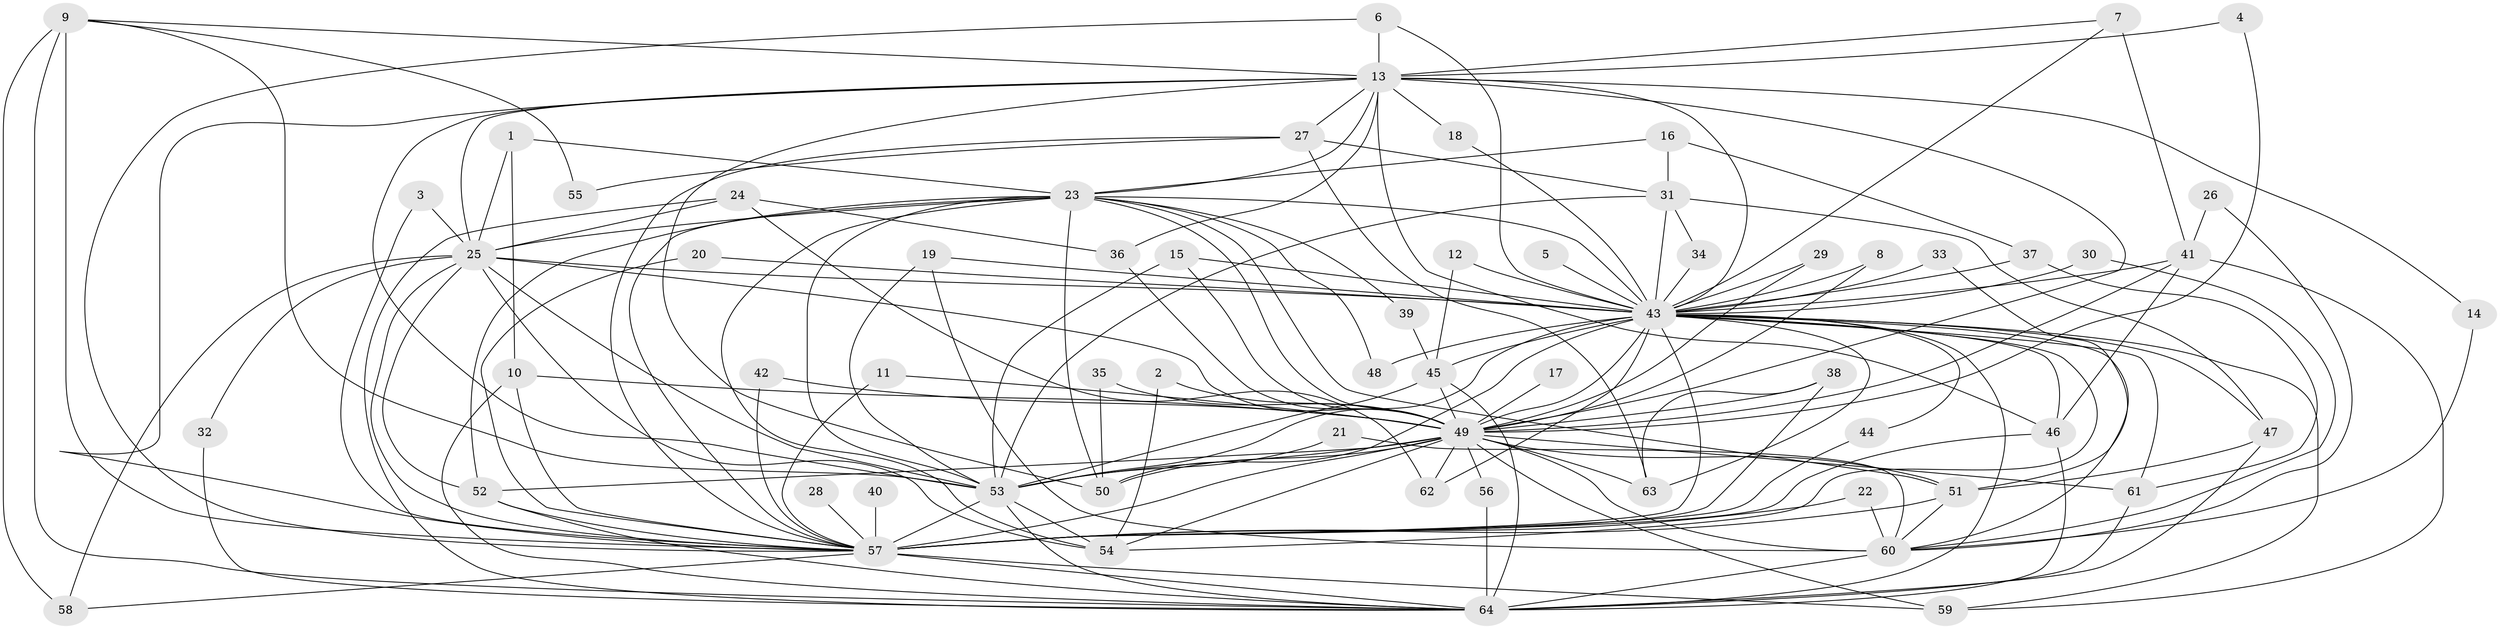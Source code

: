 // original degree distribution, {18: 0.007874015748031496, 29: 0.007874015748031496, 20: 0.007874015748031496, 19: 0.015748031496062992, 23: 0.007874015748031496, 22: 0.007874015748031496, 26: 0.007874015748031496, 31: 0.007874015748031496, 21: 0.007874015748031496, 3: 0.25196850393700787, 5: 0.031496062992125984, 2: 0.5196850393700787, 9: 0.007874015748031496, 4: 0.07086614173228346, 13: 0.007874015748031496, 6: 0.031496062992125984}
// Generated by graph-tools (version 1.1) at 2025/49/03/09/25 03:49:36]
// undirected, 64 vertices, 168 edges
graph export_dot {
graph [start="1"]
  node [color=gray90,style=filled];
  1;
  2;
  3;
  4;
  5;
  6;
  7;
  8;
  9;
  10;
  11;
  12;
  13;
  14;
  15;
  16;
  17;
  18;
  19;
  20;
  21;
  22;
  23;
  24;
  25;
  26;
  27;
  28;
  29;
  30;
  31;
  32;
  33;
  34;
  35;
  36;
  37;
  38;
  39;
  40;
  41;
  42;
  43;
  44;
  45;
  46;
  47;
  48;
  49;
  50;
  51;
  52;
  53;
  54;
  55;
  56;
  57;
  58;
  59;
  60;
  61;
  62;
  63;
  64;
  1 -- 10 [weight=1.0];
  1 -- 23 [weight=1.0];
  1 -- 25 [weight=1.0];
  2 -- 49 [weight=1.0];
  2 -- 54 [weight=1.0];
  3 -- 25 [weight=1.0];
  3 -- 57 [weight=1.0];
  4 -- 13 [weight=1.0];
  4 -- 49 [weight=1.0];
  5 -- 43 [weight=2.0];
  6 -- 13 [weight=1.0];
  6 -- 43 [weight=1.0];
  6 -- 57 [weight=1.0];
  7 -- 13 [weight=1.0];
  7 -- 41 [weight=1.0];
  7 -- 43 [weight=1.0];
  8 -- 43 [weight=1.0];
  8 -- 49 [weight=1.0];
  9 -- 13 [weight=1.0];
  9 -- 53 [weight=1.0];
  9 -- 55 [weight=1.0];
  9 -- 57 [weight=2.0];
  9 -- 58 [weight=1.0];
  9 -- 64 [weight=1.0];
  10 -- 49 [weight=1.0];
  10 -- 57 [weight=1.0];
  10 -- 64 [weight=1.0];
  11 -- 49 [weight=1.0];
  11 -- 57 [weight=1.0];
  12 -- 43 [weight=1.0];
  12 -- 45 [weight=1.0];
  13 -- 14 [weight=1.0];
  13 -- 18 [weight=1.0];
  13 -- 23 [weight=1.0];
  13 -- 25 [weight=2.0];
  13 -- 27 [weight=1.0];
  13 -- 36 [weight=1.0];
  13 -- 43 [weight=2.0];
  13 -- 46 [weight=1.0];
  13 -- 49 [weight=2.0];
  13 -- 50 [weight=1.0];
  13 -- 53 [weight=1.0];
  13 -- 57 [weight=2.0];
  14 -- 60 [weight=1.0];
  15 -- 43 [weight=1.0];
  15 -- 49 [weight=1.0];
  15 -- 53 [weight=1.0];
  16 -- 23 [weight=1.0];
  16 -- 31 [weight=1.0];
  16 -- 37 [weight=1.0];
  17 -- 49 [weight=2.0];
  18 -- 43 [weight=1.0];
  19 -- 43 [weight=1.0];
  19 -- 53 [weight=1.0];
  19 -- 60 [weight=1.0];
  20 -- 43 [weight=1.0];
  20 -- 57 [weight=1.0];
  21 -- 53 [weight=1.0];
  21 -- 60 [weight=1.0];
  22 -- 57 [weight=2.0];
  22 -- 60 [weight=1.0];
  23 -- 25 [weight=2.0];
  23 -- 39 [weight=1.0];
  23 -- 43 [weight=2.0];
  23 -- 48 [weight=1.0];
  23 -- 49 [weight=2.0];
  23 -- 50 [weight=1.0];
  23 -- 51 [weight=1.0];
  23 -- 52 [weight=1.0];
  23 -- 53 [weight=2.0];
  23 -- 54 [weight=1.0];
  23 -- 57 [weight=2.0];
  24 -- 25 [weight=1.0];
  24 -- 36 [weight=1.0];
  24 -- 62 [weight=1.0];
  24 -- 64 [weight=1.0];
  25 -- 32 [weight=1.0];
  25 -- 43 [weight=2.0];
  25 -- 49 [weight=2.0];
  25 -- 52 [weight=1.0];
  25 -- 53 [weight=1.0];
  25 -- 54 [weight=1.0];
  25 -- 57 [weight=2.0];
  25 -- 58 [weight=1.0];
  26 -- 41 [weight=1.0];
  26 -- 60 [weight=1.0];
  27 -- 31 [weight=1.0];
  27 -- 55 [weight=1.0];
  27 -- 57 [weight=1.0];
  27 -- 63 [weight=1.0];
  28 -- 57 [weight=2.0];
  29 -- 43 [weight=1.0];
  29 -- 49 [weight=1.0];
  30 -- 43 [weight=1.0];
  30 -- 60 [weight=1.0];
  31 -- 34 [weight=1.0];
  31 -- 43 [weight=1.0];
  31 -- 47 [weight=1.0];
  31 -- 53 [weight=1.0];
  32 -- 64 [weight=1.0];
  33 -- 43 [weight=1.0];
  33 -- 51 [weight=1.0];
  34 -- 43 [weight=1.0];
  35 -- 49 [weight=1.0];
  35 -- 50 [weight=1.0];
  36 -- 49 [weight=1.0];
  37 -- 43 [weight=1.0];
  37 -- 61 [weight=1.0];
  38 -- 49 [weight=1.0];
  38 -- 57 [weight=1.0];
  38 -- 63 [weight=1.0];
  39 -- 45 [weight=1.0];
  40 -- 57 [weight=2.0];
  41 -- 43 [weight=1.0];
  41 -- 46 [weight=1.0];
  41 -- 49 [weight=1.0];
  41 -- 59 [weight=1.0];
  42 -- 49 [weight=1.0];
  42 -- 57 [weight=1.0];
  43 -- 44 [weight=1.0];
  43 -- 45 [weight=1.0];
  43 -- 46 [weight=1.0];
  43 -- 47 [weight=1.0];
  43 -- 48 [weight=1.0];
  43 -- 49 [weight=4.0];
  43 -- 50 [weight=1.0];
  43 -- 53 [weight=3.0];
  43 -- 54 [weight=1.0];
  43 -- 57 [weight=4.0];
  43 -- 59 [weight=1.0];
  43 -- 60 [weight=1.0];
  43 -- 61 [weight=1.0];
  43 -- 62 [weight=2.0];
  43 -- 63 [weight=2.0];
  43 -- 64 [weight=1.0];
  44 -- 57 [weight=1.0];
  45 -- 49 [weight=1.0];
  45 -- 53 [weight=1.0];
  45 -- 64 [weight=1.0];
  46 -- 57 [weight=2.0];
  46 -- 64 [weight=1.0];
  47 -- 51 [weight=1.0];
  47 -- 64 [weight=1.0];
  49 -- 50 [weight=2.0];
  49 -- 51 [weight=2.0];
  49 -- 52 [weight=1.0];
  49 -- 53 [weight=3.0];
  49 -- 54 [weight=1.0];
  49 -- 56 [weight=2.0];
  49 -- 57 [weight=4.0];
  49 -- 59 [weight=1.0];
  49 -- 60 [weight=2.0];
  49 -- 61 [weight=1.0];
  49 -- 62 [weight=1.0];
  49 -- 63 [weight=1.0];
  51 -- 57 [weight=1.0];
  51 -- 60 [weight=1.0];
  52 -- 57 [weight=1.0];
  52 -- 64 [weight=1.0];
  53 -- 54 [weight=1.0];
  53 -- 57 [weight=3.0];
  53 -- 64 [weight=1.0];
  56 -- 64 [weight=1.0];
  57 -- 58 [weight=1.0];
  57 -- 59 [weight=1.0];
  57 -- 64 [weight=1.0];
  60 -- 64 [weight=2.0];
  61 -- 64 [weight=1.0];
}
